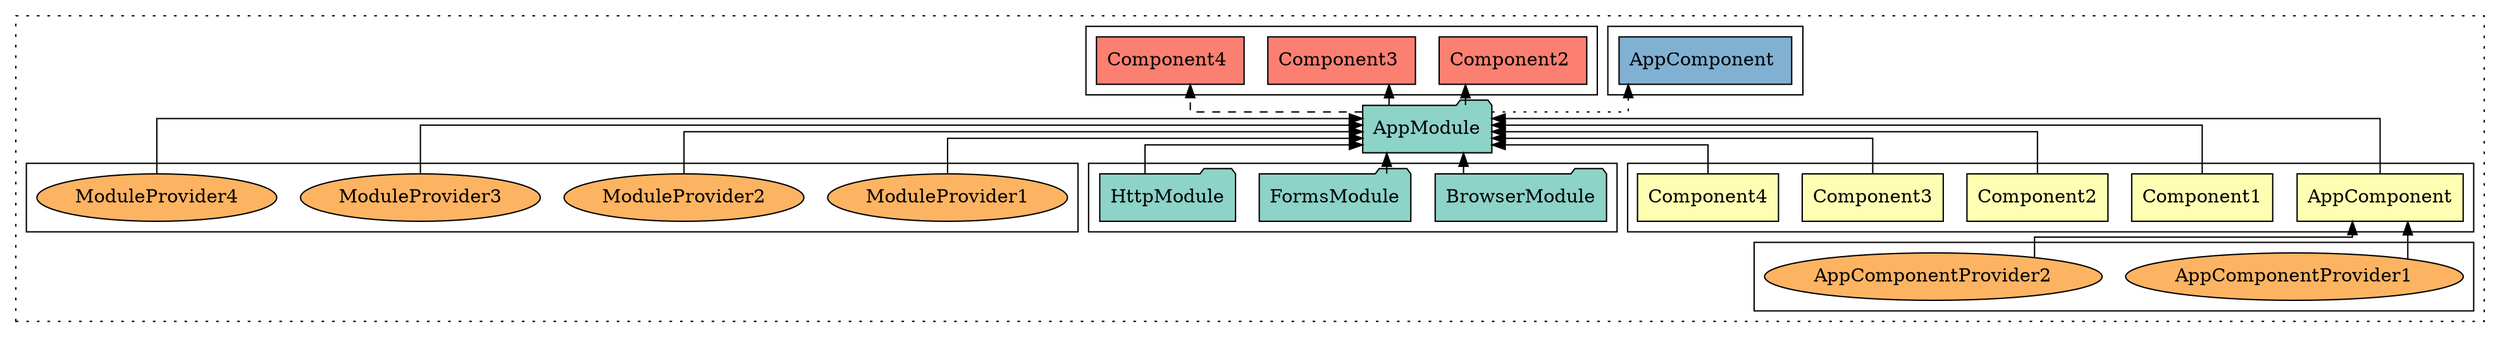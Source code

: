 digraph dependencies { node [shape="rect", style="filled", colorscheme=set312]; ranksep=0.1; compound=false; remincross=true; splines=true; splines=ortho; rankdir=LR; rankdir=TB; rankdir=BT; ratio=compress; fontname="sans-serif";  subgraph "cluster_AppModule" { style="dotted";node [shape="folder", fillcolor=1]; subgraph cluster_AppModule_declarations { style="solid";node [style="filled", shape="rect"]; node [fillcolor=2]; "AppComponent"; node [fillcolor=2]; "Component1"; node [fillcolor=2]; "Component2"; node [fillcolor=2]; "Component3"; node [fillcolor=2]; "Component4"; }  "AppComponent" -> "AppModule" [style="solid", lhead="cluster_AppModule" ltail="cluster_AppModule_declarations"]; subgraph "cluster_AppModule_AppComponent_providers" { style="solid";  node [fillcolor=6, shape="oval", style="filled"]; "AppComponentProvider1" -> "AppComponent" [lhead="cluster_AppModule_declarations" ltail="cluster_AppModule_AppComponent_providers"];  node [fillcolor=6, shape="oval", style="filled"]; "AppComponentProvider2" -> "AppComponent" [lhead="cluster_AppModule_declarations" ltail="cluster_AppModule_AppComponent_providers"];  }  "Component1" -> "AppModule" [style="solid", lhead="cluster_AppModule" ltail="cluster_AppModule_declarations"]; subgraph "cluster_AppModule_Component1_providers" { style="solid";  }  "Component2" -> "AppModule" [style="solid", lhead="cluster_AppModule" ltail="cluster_AppModule_declarations"]; subgraph "cluster_AppModule_Component2_providers" { style="solid";  }  "Component3" -> "AppModule" [style="solid", lhead="cluster_AppModule" ltail="cluster_AppModule_declarations"]; subgraph "cluster_AppModule_Component3_providers" { style="solid";  }  "Component4" -> "AppModule" [style="solid", lhead="cluster_AppModule" ltail="cluster_AppModule_declarations"]; subgraph "cluster_AppModule_Component4_providers" { style="solid";  }    subgraph cluster_AppModule_imports { style="solid"; node [style="filled", fillcolor=1, shape="rect"];    "BrowserModule" [label="BrowserModule", shape="folder"];    "FormsModule" [label="FormsModule", shape="folder"];    "HttpModule" [label="HttpModule", shape="folder"];   }    "BrowserModule" -> "AppModule" [lhead="cluster_AppModule", ltail="cluster_AppModule_imports"];    "FormsModule" -> "AppModule" [lhead="cluster_AppModule", ltail="cluster_AppModule_imports"];    "HttpModule" -> "AppModule" [lhead="cluster_AppModule", ltail="cluster_AppModule_imports"];     subgraph cluster_AppModule_exports { style="solid";node [style="filled", fillcolor=4, shape="rect"];"Component2 " [label="Component2 ", shape="rect"]"Component3 " [label="Component3 ", shape="rect"]"Component4 " [label="Component4 ", shape="rect"]}  "AppModule" -> "Component2 " [style="dashed", ltail="cluster_AppModule" lhead="cluster_AppModule_exports"];  "AppModule" -> "Component3 " [style="dashed", ltail="cluster_AppModule" lhead="cluster_AppModule_exports"];  "AppModule" -> "Component4 " [style="dashed", ltail="cluster_AppModule" lhead="cluster_AppModule_exports"];    subgraph cluster_AppModule_bootstrap { style="solid"; node [style="filled", fillcolor=5, shape="rect"];  "AppComponent " [label="AppComponent ", shape="rect"]  }  "AppModule" -> "AppComponent " [style="dotted", lhead="cluster_AppModule_bootstrap" ltail="cluster_AppModule"];    subgraph cluster_AppModule_providers { style="solid"; node [style="filled", fillcolor=6, shape="rect"];    "ModuleProvider1" [label="ModuleProvider1", shape="oval"];    "ModuleProvider2" [label="ModuleProvider2", shape="oval"];    "ModuleProvider3" [label="ModuleProvider3", shape="oval"];    "ModuleProvider4" [label="ModuleProvider4", shape="oval"];   }    "ModuleProvider1" -> "AppModule" [lhead="cluster_AppModule", ltail="cluster_AppModule_providers"];    "ModuleProvider2" -> "AppModule" [lhead="cluster_AppModule", ltail="cluster_AppModule_providers"];    "ModuleProvider3" -> "AppModule" [lhead="cluster_AppModule", ltail="cluster_AppModule_providers"];    "ModuleProvider4" -> "AppModule" [lhead="cluster_AppModule", ltail="cluster_AppModule_providers"];     }  }